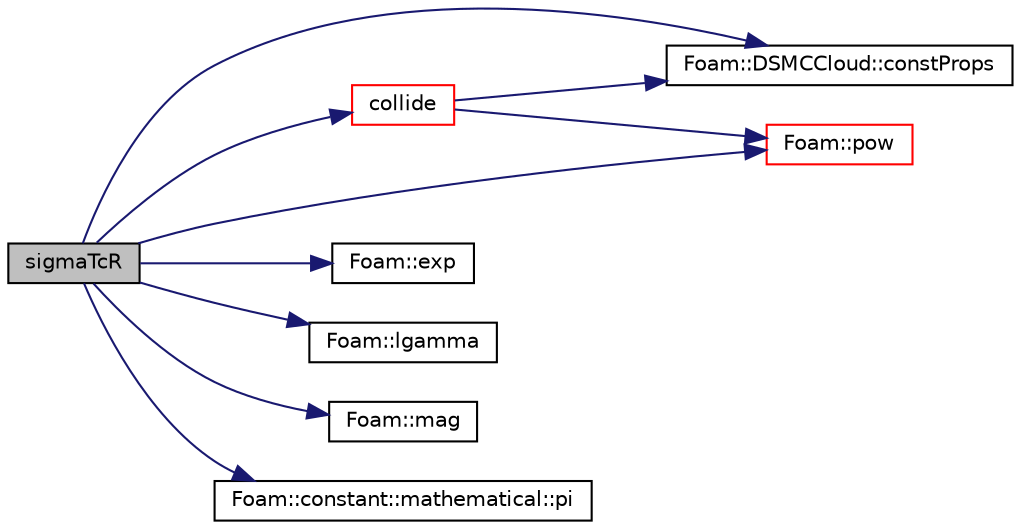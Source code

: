 digraph "sigmaTcR"
{
  bgcolor="transparent";
  edge [fontname="Helvetica",fontsize="10",labelfontname="Helvetica",labelfontsize="10"];
  node [fontname="Helvetica",fontsize="10",shape=record];
  rankdir="LR";
  Node1 [label="sigmaTcR",height=0.2,width=0.4,color="black", fillcolor="grey75", style="filled", fontcolor="black"];
  Node1 -> Node2 [color="midnightblue",fontsize="10",style="solid",fontname="Helvetica"];
  Node2 [label="collide",height=0.2,width=0.4,color="red",URL="$a01272.html#af028e1d3dc9aba7d1abd7d124b8a9a27",tooltip="Apply collision. "];
  Node2 -> Node3 [color="midnightblue",fontsize="10",style="solid",fontname="Helvetica"];
  Node3 [label="Foam::DSMCCloud::constProps",height=0.2,width=0.4,color="black",URL="$a00582.html#acbabc654031508e13dcc44bcd4a3cf60",tooltip="Return all of the constant properties. "];
  Node2 -> Node4 [color="midnightblue",fontsize="10",style="solid",fontname="Helvetica"];
  Node4 [label="Foam::pow",height=0.2,width=0.4,color="red",URL="$a10733.html#a7500c8e9d27a442adc75e287de074c7c"];
  Node1 -> Node3 [color="midnightblue",fontsize="10",style="solid",fontname="Helvetica"];
  Node1 -> Node5 [color="midnightblue",fontsize="10",style="solid",fontname="Helvetica"];
  Node5 [label="Foam::exp",height=0.2,width=0.4,color="black",URL="$a10733.html#a12bca6c677fcf0977532179c3cb9bb89"];
  Node1 -> Node6 [color="midnightblue",fontsize="10",style="solid",fontname="Helvetica"];
  Node6 [label="Foam::lgamma",height=0.2,width=0.4,color="black",URL="$a10733.html#a26ec6e5e1885acc36bdb70464a4d694e"];
  Node1 -> Node7 [color="midnightblue",fontsize="10",style="solid",fontname="Helvetica"];
  Node7 [label="Foam::mag",height=0.2,width=0.4,color="black",URL="$a10733.html#a929da2a3fdcf3dacbbe0487d3a330dae"];
  Node1 -> Node8 [color="midnightblue",fontsize="10",style="solid",fontname="Helvetica"];
  Node8 [label="Foam::constant::mathematical::pi",height=0.2,width=0.4,color="black",URL="$a10745.html#a731b8788a4c01586c35266c7ca4fed04"];
  Node1 -> Node4 [color="midnightblue",fontsize="10",style="solid",fontname="Helvetica"];
}
